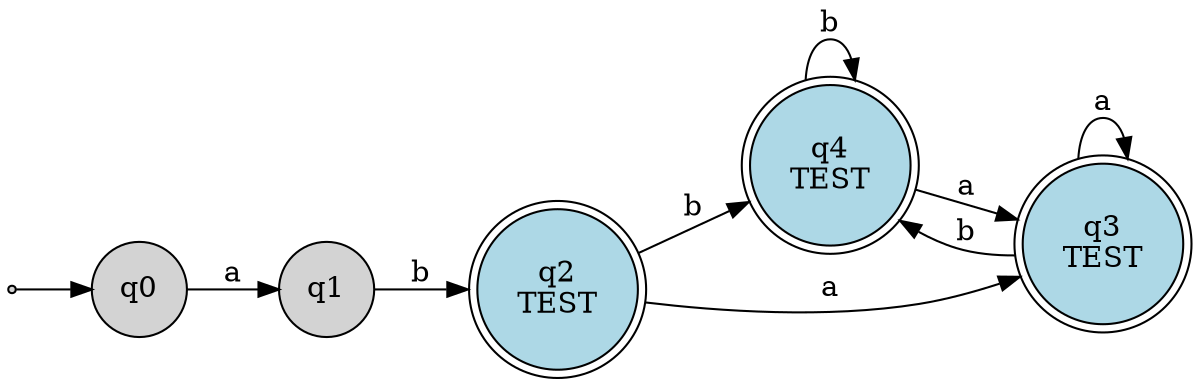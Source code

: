 digraph DFA {
    rankdir=LR;
    size="8,5";
    node [shape = doublecircle, style=filled, fillcolor=lightblue];
    q4 [label="q4\nTEST"];
    q3 [label="q3\nTEST"];
    q2 [label="q2\nTEST"];
    node [shape = circle, style=filled, fillcolor=lightgrey];
    q0 [label="q0"];
    q1 [label="q1"];
    q4 -> q3 [label="a"];
    q4 -> q4 [label="b"];
    q0 -> q1 [label="a"];
    q1 -> q2 [label="b"];
    q3 -> q3 [label="a"];
    q3 -> q4 [label="b"];
    q2 -> q3 [label="a"];
    q2 -> q4 [label="b"];
    start [shape=point];
    start -> q0;
}

